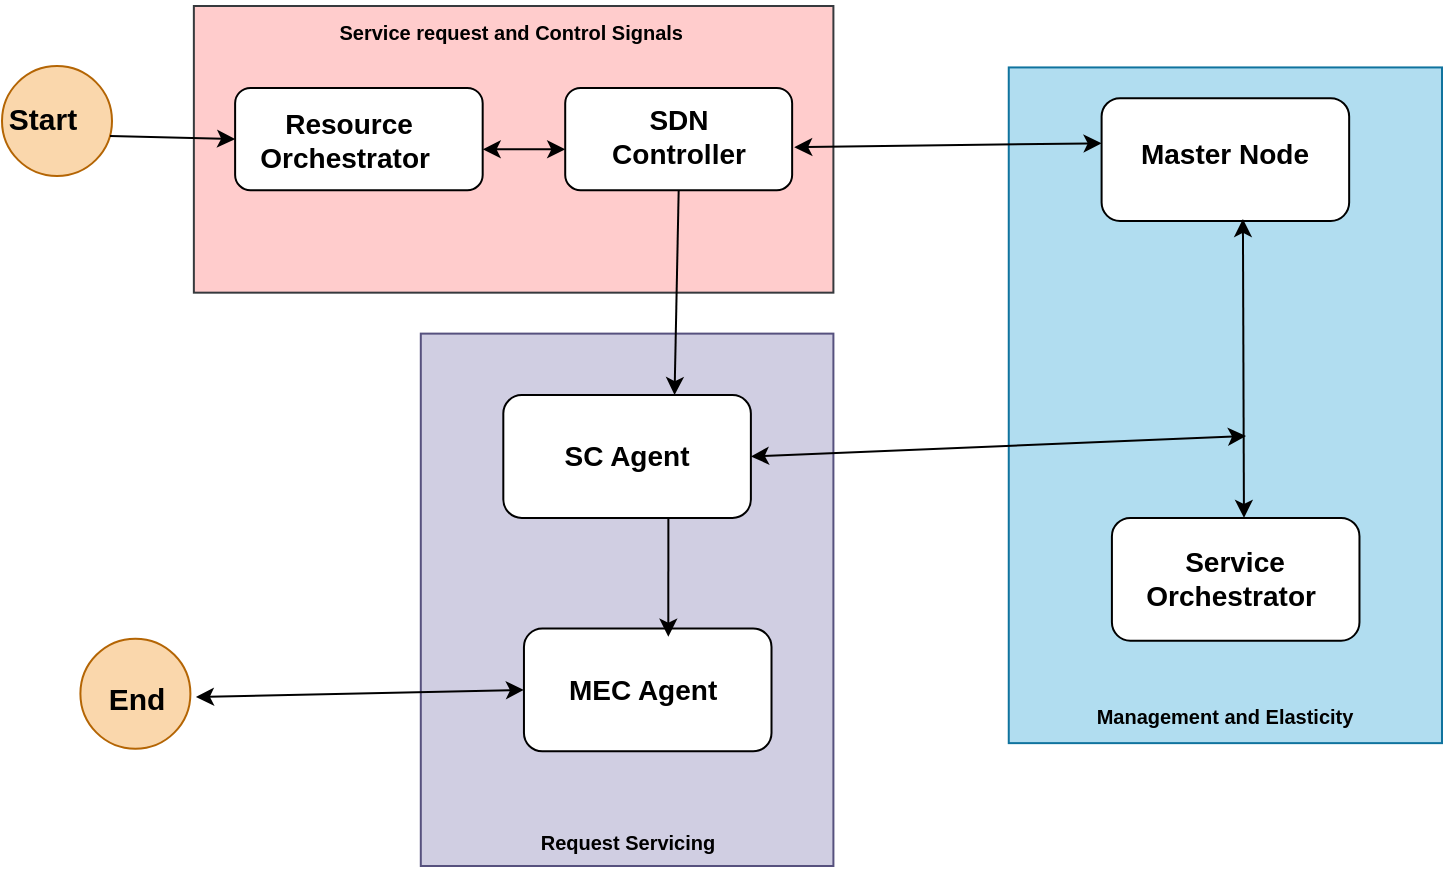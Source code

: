 <mxfile version="14.0.1" type="github">
  <diagram id="qBLJ8SNNjGwniArIgbU-" name="Page-1">
    <mxGraphModel dx="868" dy="450" grid="1" gridSize="10" guides="1" tooltips="1" connect="1" arrows="1" fold="1" page="1" pageScale="1" pageWidth="1169" pageHeight="827" math="0" shadow="0">
      <root>
        <mxCell id="0" />
        <mxCell id="1" parent="0" />
        <mxCell id="GlQa1Pj1re7O2YrvIxKQ-11" value="" style="ellipse;whiteSpace=wrap;html=1;aspect=fixed;fillColor=#fad7ac;strokeColor=#b46504;" vertex="1" parent="1">
          <mxGeometry x="40" y="110" width="55" height="55" as="geometry" />
        </mxCell>
        <mxCell id="GlQa1Pj1re7O2YrvIxKQ-47" value="" style="group" vertex="1" connectable="0" parent="1">
          <mxGeometry x="40" y="80" width="720" height="430" as="geometry" />
        </mxCell>
        <mxCell id="GlQa1Pj1re7O2YrvIxKQ-1" value="" style="rounded=0;whiteSpace=wrap;html=1;fillColor=#ffcccc;strokeColor=#36393d;strokeOpacity=100;" vertex="1" parent="GlQa1Pj1re7O2YrvIxKQ-47">
          <mxGeometry x="95.931" width="319.771" height="143.333" as="geometry" />
        </mxCell>
        <mxCell id="GlQa1Pj1re7O2YrvIxKQ-2" value="" style="rounded=0;whiteSpace=wrap;html=1;fillColor=#d0cee2;strokeColor=#56517e;strokeOpacity=100;" vertex="1" parent="GlQa1Pj1re7O2YrvIxKQ-47">
          <mxGeometry x="209.398" y="163.81" width="206.304" height="266.19" as="geometry" />
        </mxCell>
        <mxCell id="GlQa1Pj1re7O2YrvIxKQ-3" value="" style="rounded=0;whiteSpace=wrap;html=1;direction=south;fillColor=#b1ddf0;strokeColor=#10739e;strokeOpacity=100;" vertex="1" parent="GlQa1Pj1re7O2YrvIxKQ-47">
          <mxGeometry x="503.381" y="30.714" width="216.619" height="337.857" as="geometry" />
        </mxCell>
        <mxCell id="GlQa1Pj1re7O2YrvIxKQ-4" value="" style="rounded=1;whiteSpace=wrap;html=1;strokeOpacity=100;" vertex="1" parent="GlQa1Pj1re7O2YrvIxKQ-47">
          <mxGeometry x="116.562" y="40.952" width="123.782" height="51.19" as="geometry" />
        </mxCell>
        <mxCell id="GlQa1Pj1re7O2YrvIxKQ-5" value="" style="rounded=1;whiteSpace=wrap;html=1;strokeOpacity=100;" vertex="1" parent="GlQa1Pj1re7O2YrvIxKQ-47">
          <mxGeometry x="281.605" y="40.952" width="113.467" height="51.19" as="geometry" />
        </mxCell>
        <mxCell id="GlQa1Pj1re7O2YrvIxKQ-6" value="" style="rounded=1;whiteSpace=wrap;html=1;strokeOpacity=100;" vertex="1" parent="GlQa1Pj1re7O2YrvIxKQ-47">
          <mxGeometry x="250.659" y="194.524" width="123.782" height="61.429" as="geometry" />
        </mxCell>
        <mxCell id="GlQa1Pj1re7O2YrvIxKQ-7" value="" style="rounded=1;whiteSpace=wrap;html=1;strokeOpacity=100;" vertex="1" parent="GlQa1Pj1re7O2YrvIxKQ-47">
          <mxGeometry x="260.974" y="311.238" width="123.782" height="61.429" as="geometry" />
        </mxCell>
        <mxCell id="GlQa1Pj1re7O2YrvIxKQ-8" value="" style="rounded=1;whiteSpace=wrap;html=1;strokeOpacity=100;" vertex="1" parent="GlQa1Pj1re7O2YrvIxKQ-47">
          <mxGeometry x="549.799" y="46.071" width="123.782" height="61.429" as="geometry" />
        </mxCell>
        <mxCell id="GlQa1Pj1re7O2YrvIxKQ-9" value="" style="rounded=1;whiteSpace=wrap;html=1;strokeOpacity=100;" vertex="1" parent="GlQa1Pj1re7O2YrvIxKQ-47">
          <mxGeometry x="554.957" y="255.952" width="123.782" height="61.429" as="geometry" />
        </mxCell>
        <mxCell id="GlQa1Pj1re7O2YrvIxKQ-12" value="" style="ellipse;whiteSpace=wrap;html=1;aspect=fixed;fillColor=#fad7ac;strokeColor=#b46504;strokeOpacity=100;" vertex="1" parent="GlQa1Pj1re7O2YrvIxKQ-47">
          <mxGeometry x="39.198" y="316.357" width="55" height="55" as="geometry" />
        </mxCell>
        <mxCell id="GlQa1Pj1re7O2YrvIxKQ-13" value="Resource Orchestrator&amp;nbsp;" style="text;html=1;strokeColor=none;fillColor=none;align=center;verticalAlign=middle;whiteSpace=wrap;rounded=0;fontStyle=1;fontSize=14;strokeOpacity=100;" vertex="1" parent="GlQa1Pj1re7O2YrvIxKQ-47">
          <mxGeometry x="126.877" y="40.952" width="92.837" height="51.19" as="geometry" />
        </mxCell>
        <mxCell id="GlQa1Pj1re7O2YrvIxKQ-14" value="SDN Controller" style="text;html=1;strokeColor=none;fillColor=none;align=center;verticalAlign=middle;whiteSpace=wrap;rounded=0;fontSize=14;fontStyle=1;strokeOpacity=100;" vertex="1" parent="GlQa1Pj1re7O2YrvIxKQ-47">
          <mxGeometry x="291.92" y="48.631" width="92.837" height="33.274" as="geometry" />
        </mxCell>
        <mxCell id="GlQa1Pj1re7O2YrvIxKQ-15" value="SC Agent" style="text;html=1;strokeColor=none;fillColor=none;align=center;verticalAlign=middle;whiteSpace=wrap;rounded=0;fontStyle=1;fontSize=14;strokeOpacity=100;" vertex="1" parent="GlQa1Pj1re7O2YrvIxKQ-47">
          <mxGeometry x="266.132" y="199.643" width="92.837" height="51.19" as="geometry" />
        </mxCell>
        <mxCell id="GlQa1Pj1re7O2YrvIxKQ-16" value="MEC Agent&amp;nbsp;" style="text;html=1;strokeColor=none;fillColor=none;align=center;verticalAlign=middle;whiteSpace=wrap;rounded=0;fontStyle=1;fontSize=14;strokeOpacity=100;" vertex="1" parent="GlQa1Pj1re7O2YrvIxKQ-47">
          <mxGeometry x="276.447" y="316.357" width="92.837" height="51.19" as="geometry" />
        </mxCell>
        <mxCell id="GlQa1Pj1re7O2YrvIxKQ-17" value="Master Node" style="text;html=1;strokeColor=none;fillColor=none;align=center;verticalAlign=middle;whiteSpace=wrap;rounded=0;fontStyle=1;fontSize=14;strokeOpacity=100;" vertex="1" parent="GlQa1Pj1re7O2YrvIxKQ-47">
          <mxGeometry x="565.272" y="48.631" width="92.837" height="51.19" as="geometry" />
        </mxCell>
        <mxCell id="GlQa1Pj1re7O2YrvIxKQ-18" value="Service Orchestrator&amp;nbsp;" style="text;html=1;strokeColor=none;fillColor=none;align=center;verticalAlign=middle;whiteSpace=wrap;rounded=0;fontStyle=1;fontSize=14;strokeOpacity=100;" vertex="1" parent="GlQa1Pj1re7O2YrvIxKQ-47">
          <mxGeometry x="570.43" y="260.048" width="92.837" height="51.19" as="geometry" />
        </mxCell>
        <mxCell id="GlQa1Pj1re7O2YrvIxKQ-20" value="" style="endArrow=classic;startArrow=classic;html=1;fontSize=22;exitX=0.5;exitY=0;exitDx=0;exitDy=0;strokeOpacity=100;" edge="1" parent="GlQa1Pj1re7O2YrvIxKQ-47">
          <mxGeometry width="50" height="50" relative="1" as="geometry">
            <mxPoint x="620.974" y="255.952" as="sourcePoint" />
            <mxPoint x="620.458" y="106.476" as="targetPoint" />
            <Array as="points" />
          </mxGeometry>
        </mxCell>
        <mxCell id="GlQa1Pj1re7O2YrvIxKQ-23" value="&lt;font style=&quot;font-size: 15px&quot;&gt;&lt;b&gt;Start&lt;/b&gt;&lt;/font&gt;" style="text;html=1;strokeColor=none;fillColor=none;align=center;verticalAlign=middle;whiteSpace=wrap;rounded=0;fontSize=22;strokeOpacity=100;" vertex="1" parent="GlQa1Pj1re7O2YrvIxKQ-47">
          <mxGeometry y="44.536" width="41.261" height="20.476" as="geometry" />
        </mxCell>
        <mxCell id="GlQa1Pj1re7O2YrvIxKQ-24" value="&lt;font style=&quot;font-size: 15px&quot;&gt;&lt;b&gt;End&lt;/b&gt;&lt;/font&gt;" style="text;html=1;strokeColor=none;fillColor=none;align=center;verticalAlign=middle;whiteSpace=wrap;rounded=0;fontSize=22;strokeOpacity=100;" vertex="1" parent="GlQa1Pj1re7O2YrvIxKQ-47">
          <mxGeometry x="46.934" y="334.274" width="41.261" height="20.476" as="geometry" />
        </mxCell>
        <mxCell id="GlQa1Pj1re7O2YrvIxKQ-26" value="" style="endArrow=classic;startArrow=classic;html=1;fontSize=22;entryX=1;entryY=0.5;entryDx=0;entryDy=0;strokeOpacity=100;" edge="1" parent="GlQa1Pj1re7O2YrvIxKQ-47" target="GlQa1Pj1re7O2YrvIxKQ-6">
          <mxGeometry width="50" height="50" relative="1" as="geometry">
            <mxPoint x="622.006" y="215.0" as="sourcePoint" />
            <mxPoint x="384.756" y="225.238" as="targetPoint" />
            <Array as="points" />
          </mxGeometry>
        </mxCell>
        <mxCell id="GlQa1Pj1re7O2YrvIxKQ-27" value="" style="endArrow=classic;startArrow=classic;html=1;fontSize=22;exitX=-0.025;exitY=0.367;exitDx=0;exitDy=0;exitPerimeter=0;strokeOpacity=100;" edge="1" parent="GlQa1Pj1re7O2YrvIxKQ-47">
          <mxGeometry width="50" height="50" relative="1" as="geometry">
            <mxPoint x="549.799" y="68.616" as="sourcePoint" />
            <mxPoint x="396.103" y="70.643" as="targetPoint" />
            <Array as="points" />
          </mxGeometry>
        </mxCell>
        <mxCell id="GlQa1Pj1re7O2YrvIxKQ-28" value="" style="endArrow=classic;startArrow=classic;html=1;fontSize=22;strokeOpacity=100;" edge="1" parent="GlQa1Pj1re7O2YrvIxKQ-47">
          <mxGeometry width="50" height="50" relative="1" as="geometry">
            <mxPoint x="281.605" y="71.667" as="sourcePoint" />
            <mxPoint x="240.344" y="71.667" as="targetPoint" />
            <Array as="points">
              <mxPoint x="240.344" y="71.667" />
            </Array>
          </mxGeometry>
        </mxCell>
        <mxCell id="GlQa1Pj1re7O2YrvIxKQ-29" value="" style="endArrow=classic;startArrow=classic;html=1;fontSize=22;exitX=0;exitY=0.5;exitDx=0;exitDy=0;strokeOpacity=100;" edge="1" parent="GlQa1Pj1re7O2YrvIxKQ-47" source="GlQa1Pj1re7O2YrvIxKQ-7">
          <mxGeometry width="50" height="50" relative="1" as="geometry">
            <mxPoint x="250.659" y="343.498" as="sourcePoint" />
            <mxPoint x="96.963" y="345.525" as="targetPoint" />
            <Array as="points" />
          </mxGeometry>
        </mxCell>
        <mxCell id="GlQa1Pj1re7O2YrvIxKQ-30" value="" style="endArrow=classic;html=1;fontSize=22;exitX=0.982;exitY=0.636;exitDx=0;exitDy=0;entryX=0;entryY=0.5;entryDx=0;entryDy=0;exitPerimeter=0;strokeOpacity=100;" edge="1" parent="GlQa1Pj1re7O2YrvIxKQ-47" source="GlQa1Pj1re7O2YrvIxKQ-11" target="GlQa1Pj1re7O2YrvIxKQ-4">
          <mxGeometry width="50" height="50" relative="1" as="geometry">
            <mxPoint x="384.756" y="266.19" as="sourcePoint" />
            <mxPoint x="436.332" y="215.0" as="targetPoint" />
          </mxGeometry>
        </mxCell>
        <mxCell id="GlQa1Pj1re7O2YrvIxKQ-31" value="" style="endArrow=classic;html=1;fontSize=22;exitX=0.5;exitY=1;exitDx=0;exitDy=0;strokeOpacity=100;" edge="1" parent="GlQa1Pj1re7O2YrvIxKQ-47" source="GlQa1Pj1re7O2YrvIxKQ-5">
          <mxGeometry width="50" height="50" relative="1" as="geometry">
            <mxPoint x="384.756" y="266.19" as="sourcePoint" />
            <mxPoint x="336.275" y="194.524" as="targetPoint" />
          </mxGeometry>
        </mxCell>
        <mxCell id="GlQa1Pj1re7O2YrvIxKQ-33" value="" style="endArrow=classic;html=1;fontSize=22;entryX=0.611;entryY=-0.02;entryDx=0;entryDy=0;entryPerimeter=0;strokeOpacity=100;" edge="1" parent="GlQa1Pj1re7O2YrvIxKQ-47" target="GlQa1Pj1re7O2YrvIxKQ-16">
          <mxGeometry width="50" height="50" relative="1" as="geometry">
            <mxPoint x="333.181" y="255.952" as="sourcePoint" />
            <mxPoint x="346.59" y="204.762" as="targetPoint" />
          </mxGeometry>
        </mxCell>
        <mxCell id="GlQa1Pj1re7O2YrvIxKQ-34" value="&lt;font size=&quot;1&quot;&gt;&lt;b&gt;Service request and Control Signals&amp;nbsp;&lt;/b&gt;&lt;/font&gt;" style="text;html=1;strokeColor=none;fillColor=none;align=center;verticalAlign=middle;whiteSpace=wrap;rounded=0;fontSize=22;strokeOpacity=100;" vertex="1" parent="GlQa1Pj1re7O2YrvIxKQ-47">
          <mxGeometry x="95.931" width="319.771" height="20.476" as="geometry" />
        </mxCell>
        <mxCell id="GlQa1Pj1re7O2YrvIxKQ-35" value="&lt;font size=&quot;1&quot;&gt;&lt;b&gt;Request Servicing&lt;/b&gt;&lt;/font&gt;" style="text;html=1;strokeColor=none;fillColor=none;align=center;verticalAlign=middle;whiteSpace=wrap;rounded=0;fontSize=22;strokeOpacity=100;" vertex="1" parent="GlQa1Pj1re7O2YrvIxKQ-47">
          <mxGeometry x="219.713" y="404.405" width="185.673" height="20.476" as="geometry" />
        </mxCell>
        <mxCell id="GlQa1Pj1re7O2YrvIxKQ-36" value="&lt;font size=&quot;1&quot;&gt;&lt;b&gt;Management and Elasticity&lt;/b&gt;&lt;/font&gt;" style="text;html=1;strokeColor=none;fillColor=none;align=center;verticalAlign=middle;whiteSpace=wrap;rounded=0;fontSize=22;strokeOpacity=100;" vertex="1" parent="GlQa1Pj1re7O2YrvIxKQ-47">
          <mxGeometry x="510.602" y="341.952" width="201.146" height="20.476" as="geometry" />
        </mxCell>
      </root>
    </mxGraphModel>
  </diagram>
</mxfile>
